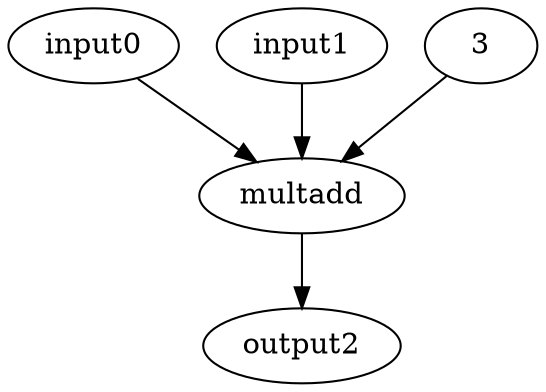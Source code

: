 digraph multadd{
 0 [ label = input0 ]
 1 [ label = input1 ]
 2 [ label = output2 ]
 3 [ label = multadd, VALUE = 3]
 "3.3"[ label = 3 ]
 0 -> 3
 1 -> 3
 "3.3" -> 3
 3 -> 2
}
